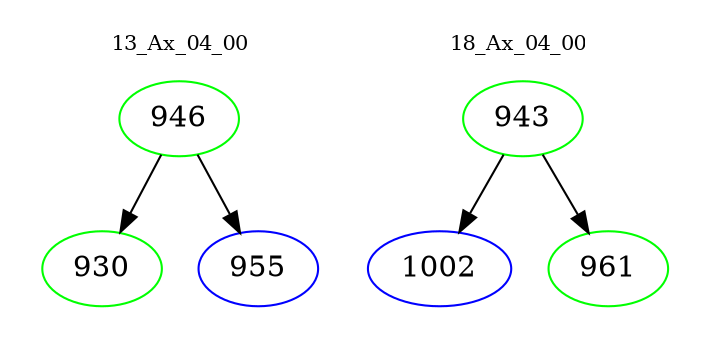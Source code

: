 digraph{
subgraph cluster_0 {
color = white
label = "13_Ax_04_00";
fontsize=10;
T0_946 [label="946", color="green"]
T0_946 -> T0_930 [color="black"]
T0_930 [label="930", color="green"]
T0_946 -> T0_955 [color="black"]
T0_955 [label="955", color="blue"]
}
subgraph cluster_1 {
color = white
label = "18_Ax_04_00";
fontsize=10;
T1_943 [label="943", color="green"]
T1_943 -> T1_1002 [color="black"]
T1_1002 [label="1002", color="blue"]
T1_943 -> T1_961 [color="black"]
T1_961 [label="961", color="green"]
}
}
